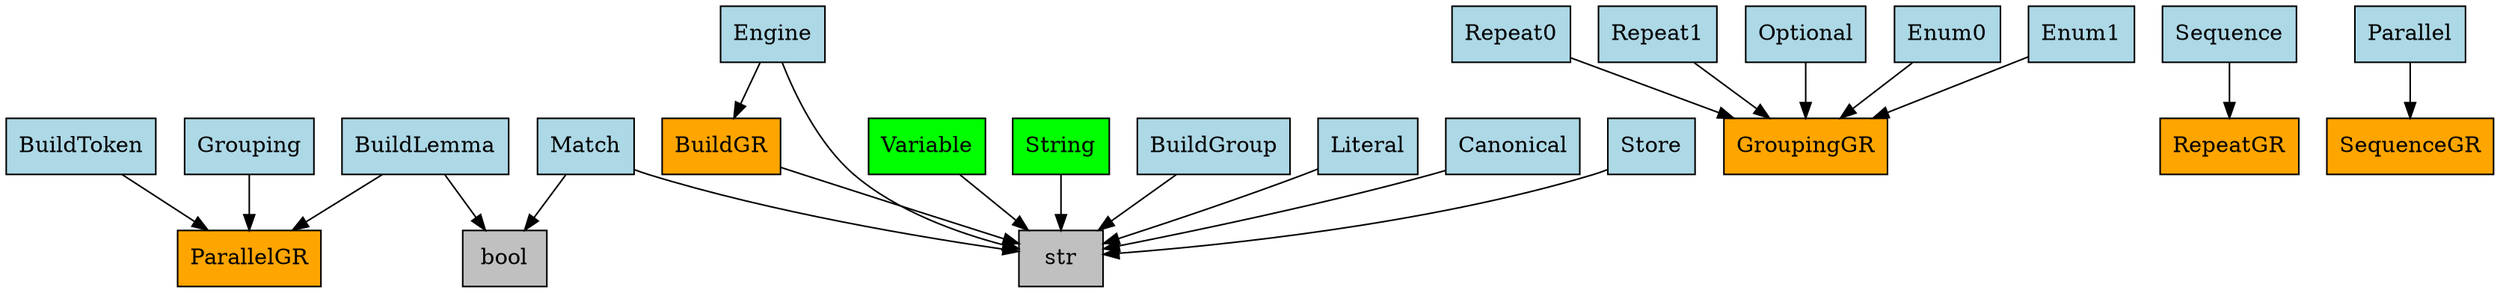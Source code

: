 digraph {
	0 [label=BuildGR fillcolor=orange shape=rect style=filled]
	1 [label=str fillcolor=gray shape=rect style=filled]
	2 [label=BuildToken fillcolor=lightblue shape=rect style=filled]
	3 [label=ParallelGR fillcolor=orange shape=rect style=filled]
	4 [label=BuildLemma fillcolor=lightblue shape=rect style=filled]
	5 [label=bool fillcolor=gray shape=rect style=filled]
	6 [label=BuildGroup fillcolor=lightblue shape=rect style=filled]
	7 [label=Match fillcolor=lightblue shape=rect style=filled]
	8 [label=Literal fillcolor=lightblue shape=rect style=filled]
	9 [label=Canonical fillcolor=lightblue shape=rect style=filled]
	10 [label=Store fillcolor=lightblue shape=rect style=filled]
	11 [label=Grouping fillcolor=lightblue shape=rect style=filled]
	12 [label=Repeat0 fillcolor=lightblue shape=rect style=filled]
	13 [label=GroupingGR fillcolor=orange shape=rect style=filled]
	14 [label=Repeat1 fillcolor=lightblue shape=rect style=filled]
	15 [label=Optional fillcolor=lightblue shape=rect style=filled]
	16 [label=Enum0 fillcolor=lightblue shape=rect style=filled]
	17 [label=Enum1 fillcolor=lightblue shape=rect style=filled]
	18 [label=Sequence fillcolor=lightblue shape=rect style=filled]
	19 [label=RepeatGR fillcolor=orange shape=rect style=filled]
	20 [label=Parallel fillcolor=lightblue shape=rect style=filled]
	21 [label=SequenceGR fillcolor=orange shape=rect style=filled]
	22 [label=Engine fillcolor=lightblue shape=rect style=filled]
	23 [label=Variable fillcolor=lime shape=rect style=filled]
	24 [label=String fillcolor=lime shape=rect style=filled]
	0 -> 1
	2 -> 3
	4 -> 5
	4 -> 3
	6 -> 1
	7 -> 5
	7 -> 1
	8 -> 1
	9 -> 1
	10 -> 1
	11 -> 3
	12 -> 13
	14 -> 13
	15 -> 13
	16 -> 13
	17 -> 13
	18 -> 19
	20 -> 21
	22 -> 0
	22 -> 1
	23 -> 1
	24 -> 1
}
